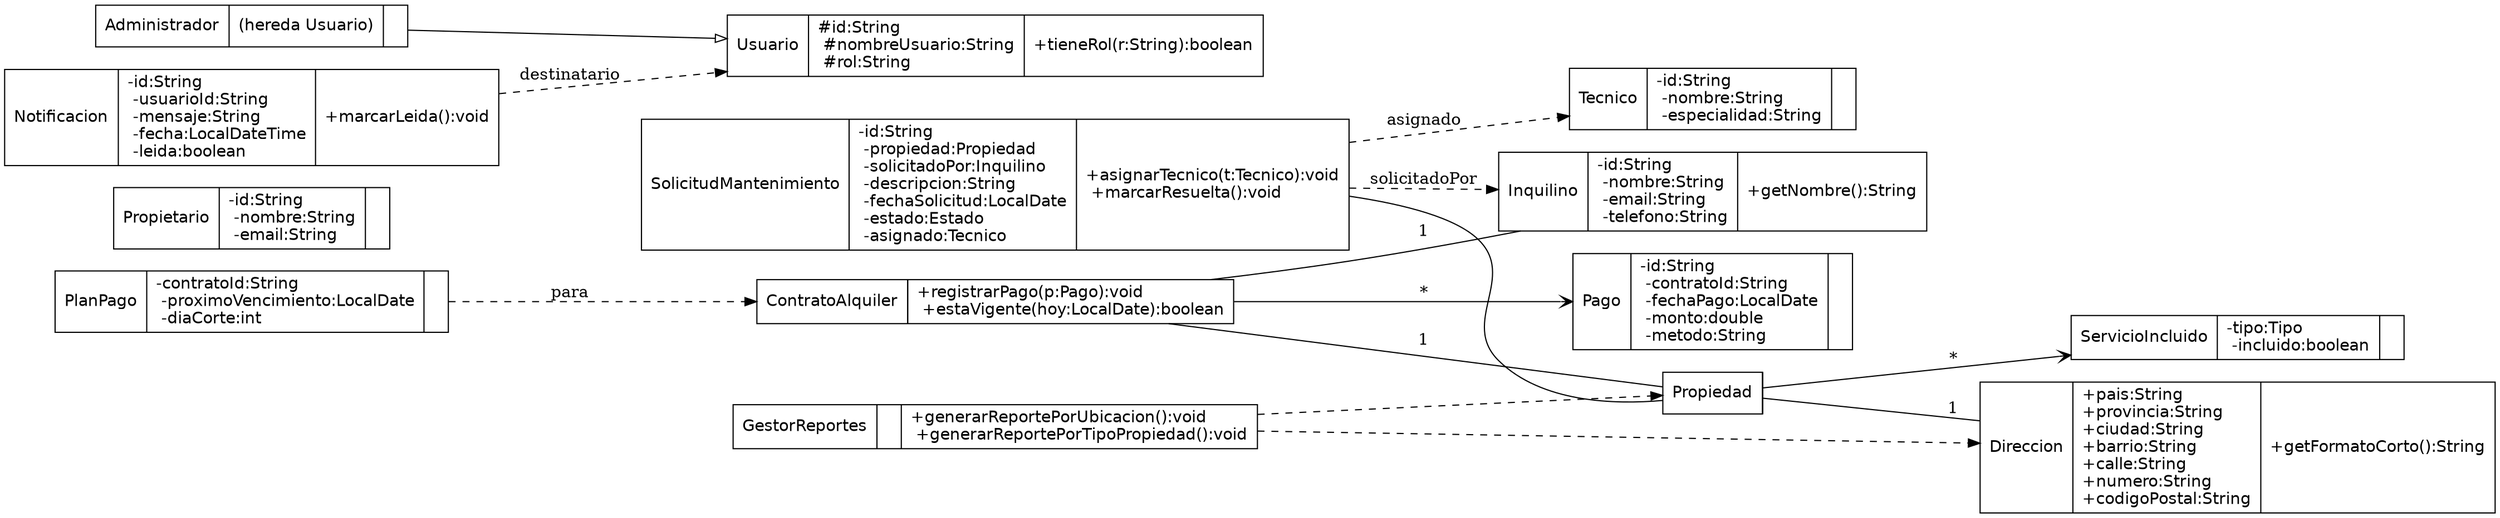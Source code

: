 
digraph G {
    graph [rankdir=LR];
    node [shape=record, fontname="Helvetica"];

    Direccion [label="{Direccion|+pais:String\l+provincia:String\l+ciudad:String\l+barrio:String\l+calle:String\l+numero:String\l+codigoPostal:String\l|+getFormatoCorto():String\l}"];
    Propiedad [label="{Propiedad| -id:String\l -tipo:Tipo\l -areaM2:double\l -habitaciones:int\l -banos:int\l -amoblado:boolean\l -servicios:List<ServicioIncluido>\l -direccion:Direccion\l | +agregarServicio(s:ServicioIncluido):void\l +getServicios():List<ServicioIncluido>\l +getDireccion():Direccion\l +getId():String\l}"];
    Inquilino [label="{Inquilino| -id:String\l -nombre:String\l -email:String\l -telefono:String\l | +getNombre():String\l}"];
    Propietario [label="{Propietario| -id:String\l -nombre:String\l -email:String\l | }"];
    Contrato [label="{ContratoAlquiler| -id:String\l -propiedad:Propiedad\l -inquilino:Inquilino\l -fechaInicio:LocalDate\l -fechaFin:LocalDate\l -montoMensual:double\l -estado:Estado\l -pagos:List<Pago>\l | +registrarPago(p:Pago):void\l +estaVigente(hoy:LocalDate):boolean\l}"];
    Pago [label="{Pago| -id:String\l -contratoId:String\l -fechaPago:LocalDate\l -monto:double\l -metodo:String\l | }"];
    PlanPago [label="{PlanPago| -contratoId:String\l -proximoVencimiento:LocalDate\l -diaCorte:int\l | }"];
    SolMant [label="{SolicitudMantenimiento| -id:String\l -propiedad:Propiedad\l -solicitadoPor:Inquilino\l -descripcion:String\l -fechaSolicitud:LocalDate\l -estado:Estado\l -asignado:Tecnico\l | +asignarTecnico(t:Tecnico):void\l +marcarResuelta():void\l}"];
    Tecnico [label="{Tecnico| -id:String\l -nombre:String\l -especialidad:String\l | }"];
    ServicioIncluido [label="{ServicioIncluido| -tipo:Tipo\l -incluido:boolean\l | }"];
    Usuario [label="{Usuario| #id:String\l #nombreUsuario:String\l #rol:String\l | +tieneRol(r:String):boolean\l}"];
    Admin [label="{Administrador| (hereda Usuario)\l | }"];
    Notif [label="{Notificacion| -id:String\l -usuarioId:String\l -mensaje:String\l -fecha:LocalDateTime\l -leida:boolean\l | +marcarLeida():void\l}"];
    GestorReportes [label="{GestorReportes| | +generarReportePorUbicacion():void\l +generarReportePorTipoPropiedad():void\l}"];

    Propiedad -> Direccion [arrowhead=none, label="1"];
    Contrato -> Propiedad [arrowhead=none, label="1"];
    Contrato -> Inquilino [arrowhead=none, label="1"];
    Propiedad -> ServicioIncluido [arrowhead=vee, label="*"];
    Contrato -> Pago [arrowhead=vee, label="*"];
    PlanPago -> Contrato [style=dashed, label="para"];
    SolMant -> Propiedad [arrowhead=none];
    SolMant -> Inquilino [style=dashed, label="solicitadoPor"];
    SolMant -> Tecnico [style=dashed, label="asignado"];
    Admin -> Usuario [arrowhead=empty];
    Notif -> Usuario [style=dashed, label="destinatario"];
    GestorReportes -> Propiedad [style=dashed];
    GestorReportes -> Direccion [style=dashed];
}
